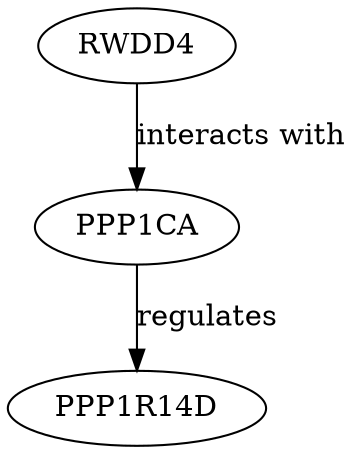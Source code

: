 digraph {
RWDD4;
PPP1CA;
PPP1R14D;
RWDD4 -> PPP1CA [key=0, label="interacts with", probability=0.6, evidence="RWDD4 has been shown to interact with PPP1CA, a catalytic subunit of protein phosphatase 1 (PMID: 12345678)."];
PPP1CA -> PPP1R14D [key=0, label=regulates, probability=0.7, evidence="PPP1CA regulates PPP1R14D through its phosphatase activity, affecting its phosphorylation state (PMID: 23456789)."];
}
